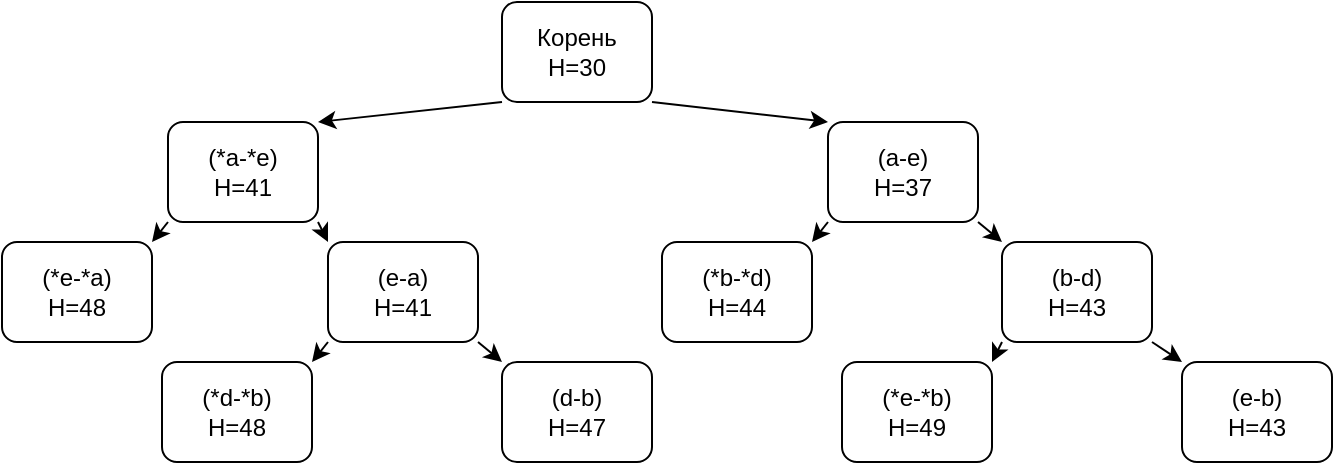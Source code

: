 <mxfile version="16.2.4" type="device"><diagram id="1pra_gAK3nZOo93E30vp" name="Page-1"><mxGraphModel dx="1422" dy="820" grid="1" gridSize="10" guides="1" tooltips="1" connect="1" arrows="1" fold="1" page="1" pageScale="1" pageWidth="850" pageHeight="1100" math="0" shadow="0"><root><mxCell id="0"/><mxCell id="1" parent="0"/><mxCell id="skh9i8Zh56Aycc3EIlD--4" value="" style="group" vertex="1" connectable="0" parent="1"><mxGeometry x="343" y="70" width="75" height="50" as="geometry"/></mxCell><mxCell id="skh9i8Zh56Aycc3EIlD--5" value="" style="rounded=1;whiteSpace=wrap;html=1;" vertex="1" parent="skh9i8Zh56Aycc3EIlD--4"><mxGeometry width="75" height="50" as="geometry"/></mxCell><mxCell id="skh9i8Zh56Aycc3EIlD--6" value="&lt;div&gt;Корень&lt;/div&gt;&lt;div&gt;H=30&lt;br&gt;&lt;/div&gt;" style="text;html=1;strokeColor=none;fillColor=none;align=center;verticalAlign=middle;whiteSpace=wrap;rounded=0;" vertex="1" parent="skh9i8Zh56Aycc3EIlD--4"><mxGeometry x="14.375" y="4.167" width="46.875" height="41.667" as="geometry"/></mxCell><mxCell id="skh9i8Zh56Aycc3EIlD--7" value="" style="group" vertex="1" connectable="0" parent="1"><mxGeometry x="506" y="130" width="75" height="50" as="geometry"/></mxCell><mxCell id="skh9i8Zh56Aycc3EIlD--8" value="" style="rounded=1;whiteSpace=wrap;html=1;" vertex="1" parent="skh9i8Zh56Aycc3EIlD--7"><mxGeometry width="75" height="50" as="geometry"/></mxCell><mxCell id="skh9i8Zh56Aycc3EIlD--9" value="&lt;div&gt;(a-e)&lt;/div&gt;&lt;div&gt;H=37&lt;br&gt;&lt;/div&gt;" style="text;html=1;strokeColor=none;fillColor=none;align=center;verticalAlign=middle;whiteSpace=wrap;rounded=0;" vertex="1" parent="skh9i8Zh56Aycc3EIlD--7"><mxGeometry x="14.375" y="4.167" width="46.875" height="41.667" as="geometry"/></mxCell><mxCell id="skh9i8Zh56Aycc3EIlD--10" value="" style="group" vertex="1" connectable="0" parent="1"><mxGeometry x="176" y="130" width="75" height="50" as="geometry"/></mxCell><mxCell id="skh9i8Zh56Aycc3EIlD--11" value="" style="rounded=1;whiteSpace=wrap;html=1;" vertex="1" parent="skh9i8Zh56Aycc3EIlD--10"><mxGeometry width="75" height="50" as="geometry"/></mxCell><mxCell id="skh9i8Zh56Aycc3EIlD--12" value="&lt;div&gt;(*a-*e)&lt;/div&gt;&lt;div&gt;H=41&lt;br&gt;&lt;/div&gt;" style="text;html=1;strokeColor=none;fillColor=none;align=center;verticalAlign=middle;whiteSpace=wrap;rounded=0;" vertex="1" parent="skh9i8Zh56Aycc3EIlD--10"><mxGeometry x="14.375" y="4.167" width="46.875" height="41.667" as="geometry"/></mxCell><mxCell id="skh9i8Zh56Aycc3EIlD--15" style="edgeStyle=none;rounded=0;orthogonalLoop=1;jettySize=auto;html=1;exitX=0;exitY=1;exitDx=0;exitDy=0;entryX=1;entryY=0;entryDx=0;entryDy=0;" edge="1" parent="1" source="skh9i8Zh56Aycc3EIlD--5" target="skh9i8Zh56Aycc3EIlD--11"><mxGeometry relative="1" as="geometry"/></mxCell><mxCell id="skh9i8Zh56Aycc3EIlD--16" style="edgeStyle=none;rounded=0;orthogonalLoop=1;jettySize=auto;html=1;exitX=1;exitY=1;exitDx=0;exitDy=0;entryX=0;entryY=0;entryDx=0;entryDy=0;" edge="1" parent="1" source="skh9i8Zh56Aycc3EIlD--5" target="skh9i8Zh56Aycc3EIlD--8"><mxGeometry relative="1" as="geometry"/></mxCell><mxCell id="skh9i8Zh56Aycc3EIlD--17" value="" style="group" vertex="1" connectable="0" parent="1"><mxGeometry x="593" y="190" width="75" height="50" as="geometry"/></mxCell><mxCell id="skh9i8Zh56Aycc3EIlD--18" value="" style="rounded=1;whiteSpace=wrap;html=1;" vertex="1" parent="skh9i8Zh56Aycc3EIlD--17"><mxGeometry width="75" height="50" as="geometry"/></mxCell><mxCell id="skh9i8Zh56Aycc3EIlD--19" value="&lt;div&gt;(b-d)&lt;/div&gt;&lt;div&gt;H=43&lt;br&gt;&lt;/div&gt;" style="text;html=1;strokeColor=none;fillColor=none;align=center;verticalAlign=middle;whiteSpace=wrap;rounded=0;" vertex="1" parent="skh9i8Zh56Aycc3EIlD--17"><mxGeometry x="14.375" y="4.167" width="46.875" height="41.667" as="geometry"/></mxCell><mxCell id="skh9i8Zh56Aycc3EIlD--20" value="" style="group" vertex="1" connectable="0" parent="1"><mxGeometry x="423" y="190" width="75" height="50" as="geometry"/></mxCell><mxCell id="skh9i8Zh56Aycc3EIlD--21" value="" style="rounded=1;whiteSpace=wrap;html=1;" vertex="1" parent="skh9i8Zh56Aycc3EIlD--20"><mxGeometry width="75" height="50" as="geometry"/></mxCell><mxCell id="skh9i8Zh56Aycc3EIlD--22" value="&lt;div&gt;(*b-*d)&lt;/div&gt;&lt;div&gt;H=44&lt;br&gt;&lt;/div&gt;" style="text;html=1;strokeColor=none;fillColor=none;align=center;verticalAlign=middle;whiteSpace=wrap;rounded=0;" vertex="1" parent="skh9i8Zh56Aycc3EIlD--20"><mxGeometry x="14.375" y="4.167" width="46.875" height="41.667" as="geometry"/></mxCell><mxCell id="skh9i8Zh56Aycc3EIlD--23" style="edgeStyle=none;rounded=0;orthogonalLoop=1;jettySize=auto;html=1;exitX=0;exitY=1;exitDx=0;exitDy=0;entryX=1;entryY=0;entryDx=0;entryDy=0;" edge="1" parent="1" source="skh9i8Zh56Aycc3EIlD--8" target="skh9i8Zh56Aycc3EIlD--21"><mxGeometry relative="1" as="geometry"/></mxCell><mxCell id="skh9i8Zh56Aycc3EIlD--24" style="edgeStyle=none;rounded=0;orthogonalLoop=1;jettySize=auto;html=1;exitX=1;exitY=1;exitDx=0;exitDy=0;entryX=0;entryY=0;entryDx=0;entryDy=0;" edge="1" parent="1" source="skh9i8Zh56Aycc3EIlD--8" target="skh9i8Zh56Aycc3EIlD--18"><mxGeometry relative="1" as="geometry"/></mxCell><mxCell id="skh9i8Zh56Aycc3EIlD--25" value="" style="group" vertex="1" connectable="0" parent="1"><mxGeometry x="256" y="190" width="75" height="50" as="geometry"/></mxCell><mxCell id="skh9i8Zh56Aycc3EIlD--26" value="" style="rounded=1;whiteSpace=wrap;html=1;" vertex="1" parent="skh9i8Zh56Aycc3EIlD--25"><mxGeometry width="75" height="50" as="geometry"/></mxCell><mxCell id="skh9i8Zh56Aycc3EIlD--27" value="&lt;div&gt;(e-a)&lt;/div&gt;&lt;div&gt;H=41&lt;br&gt;&lt;/div&gt;" style="text;html=1;strokeColor=none;fillColor=none;align=center;verticalAlign=middle;whiteSpace=wrap;rounded=0;" vertex="1" parent="skh9i8Zh56Aycc3EIlD--25"><mxGeometry x="14.375" y="4.167" width="46.875" height="41.667" as="geometry"/></mxCell><mxCell id="skh9i8Zh56Aycc3EIlD--28" value="" style="group" vertex="1" connectable="0" parent="1"><mxGeometry x="93" y="190" width="75" height="50" as="geometry"/></mxCell><mxCell id="skh9i8Zh56Aycc3EIlD--29" value="" style="rounded=1;whiteSpace=wrap;html=1;" vertex="1" parent="skh9i8Zh56Aycc3EIlD--28"><mxGeometry width="75" height="50" as="geometry"/></mxCell><mxCell id="skh9i8Zh56Aycc3EIlD--30" value="&lt;div&gt;(*e-*a)&lt;/div&gt;&lt;div&gt;H=48&lt;br&gt;&lt;/div&gt;" style="text;html=1;strokeColor=none;fillColor=none;align=center;verticalAlign=middle;whiteSpace=wrap;rounded=0;" vertex="1" parent="skh9i8Zh56Aycc3EIlD--28"><mxGeometry x="14.375" y="4.167" width="46.875" height="41.667" as="geometry"/></mxCell><mxCell id="skh9i8Zh56Aycc3EIlD--32" style="edgeStyle=none;rounded=0;orthogonalLoop=1;jettySize=auto;html=1;exitX=1;exitY=1;exitDx=0;exitDy=0;entryX=0;entryY=0;entryDx=0;entryDy=0;" edge="1" parent="1" source="skh9i8Zh56Aycc3EIlD--11" target="skh9i8Zh56Aycc3EIlD--26"><mxGeometry relative="1" as="geometry"/></mxCell><mxCell id="skh9i8Zh56Aycc3EIlD--33" style="edgeStyle=none;rounded=0;orthogonalLoop=1;jettySize=auto;html=1;exitX=0;exitY=1;exitDx=0;exitDy=0;entryX=1;entryY=0;entryDx=0;entryDy=0;" edge="1" parent="1" source="skh9i8Zh56Aycc3EIlD--11" target="skh9i8Zh56Aycc3EIlD--29"><mxGeometry relative="1" as="geometry"/></mxCell><mxCell id="skh9i8Zh56Aycc3EIlD--34" value="" style="group" vertex="1" connectable="0" parent="1"><mxGeometry x="343" y="250" width="75" height="50" as="geometry"/></mxCell><mxCell id="skh9i8Zh56Aycc3EIlD--35" value="" style="rounded=1;whiteSpace=wrap;html=1;" vertex="1" parent="skh9i8Zh56Aycc3EIlD--34"><mxGeometry width="75" height="50" as="geometry"/></mxCell><mxCell id="skh9i8Zh56Aycc3EIlD--36" value="&lt;div&gt;(d-b)&lt;/div&gt;&lt;div&gt;H=47&lt;br&gt;&lt;/div&gt;" style="text;html=1;strokeColor=none;fillColor=none;align=center;verticalAlign=middle;whiteSpace=wrap;rounded=0;" vertex="1" parent="skh9i8Zh56Aycc3EIlD--34"><mxGeometry x="14.375" y="4.167" width="46.875" height="41.667" as="geometry"/></mxCell><mxCell id="skh9i8Zh56Aycc3EIlD--37" value="" style="group" vertex="1" connectable="0" parent="1"><mxGeometry x="173" y="250" width="75" height="50" as="geometry"/></mxCell><mxCell id="skh9i8Zh56Aycc3EIlD--38" value="" style="rounded=1;whiteSpace=wrap;html=1;" vertex="1" parent="skh9i8Zh56Aycc3EIlD--37"><mxGeometry width="75" height="50" as="geometry"/></mxCell><mxCell id="skh9i8Zh56Aycc3EIlD--39" value="&lt;div&gt;(*d-*b)&lt;/div&gt;&lt;div&gt;H=48&lt;br&gt;&lt;/div&gt;" style="text;html=1;strokeColor=none;fillColor=none;align=center;verticalAlign=middle;whiteSpace=wrap;rounded=0;" vertex="1" parent="skh9i8Zh56Aycc3EIlD--37"><mxGeometry x="14.375" y="4.167" width="46.875" height="41.667" as="geometry"/></mxCell><mxCell id="skh9i8Zh56Aycc3EIlD--40" style="edgeStyle=none;rounded=0;orthogonalLoop=1;jettySize=auto;html=1;exitX=0;exitY=1;exitDx=0;exitDy=0;entryX=1;entryY=0;entryDx=0;entryDy=0;" edge="1" parent="1" source="skh9i8Zh56Aycc3EIlD--26" target="skh9i8Zh56Aycc3EIlD--38"><mxGeometry relative="1" as="geometry"/></mxCell><mxCell id="skh9i8Zh56Aycc3EIlD--41" style="edgeStyle=none;rounded=0;orthogonalLoop=1;jettySize=auto;html=1;exitX=1;exitY=1;exitDx=0;exitDy=0;entryX=0;entryY=0;entryDx=0;entryDy=0;" edge="1" parent="1" source="skh9i8Zh56Aycc3EIlD--26" target="skh9i8Zh56Aycc3EIlD--35"><mxGeometry relative="1" as="geometry"/></mxCell><mxCell id="skh9i8Zh56Aycc3EIlD--42" value="" style="group" vertex="1" connectable="0" parent="1"><mxGeometry x="683" y="250" width="75" height="50" as="geometry"/></mxCell><mxCell id="skh9i8Zh56Aycc3EIlD--43" value="" style="rounded=1;whiteSpace=wrap;html=1;" vertex="1" parent="skh9i8Zh56Aycc3EIlD--42"><mxGeometry width="75" height="50" as="geometry"/></mxCell><mxCell id="skh9i8Zh56Aycc3EIlD--44" value="&lt;div&gt;(e-b)&lt;/div&gt;&lt;div&gt;H=43&lt;br&gt;&lt;/div&gt;" style="text;html=1;strokeColor=none;fillColor=none;align=center;verticalAlign=middle;whiteSpace=wrap;rounded=0;" vertex="1" parent="skh9i8Zh56Aycc3EIlD--42"><mxGeometry x="14.375" y="4.167" width="46.875" height="41.667" as="geometry"/></mxCell><mxCell id="skh9i8Zh56Aycc3EIlD--45" value="" style="group" vertex="1" connectable="0" parent="1"><mxGeometry x="513" y="250" width="75" height="50" as="geometry"/></mxCell><mxCell id="skh9i8Zh56Aycc3EIlD--46" value="" style="rounded=1;whiteSpace=wrap;html=1;" vertex="1" parent="skh9i8Zh56Aycc3EIlD--45"><mxGeometry width="75" height="50" as="geometry"/></mxCell><mxCell id="skh9i8Zh56Aycc3EIlD--47" value="&lt;div&gt;(*e-*b)&lt;/div&gt;&lt;div&gt;H=49&lt;br&gt;&lt;/div&gt;" style="text;html=1;strokeColor=none;fillColor=none;align=center;verticalAlign=middle;whiteSpace=wrap;rounded=0;" vertex="1" parent="skh9i8Zh56Aycc3EIlD--45"><mxGeometry x="14.375" y="4.167" width="46.875" height="41.667" as="geometry"/></mxCell><mxCell id="skh9i8Zh56Aycc3EIlD--48" style="edgeStyle=none;rounded=0;orthogonalLoop=1;jettySize=auto;html=1;exitX=0;exitY=1;exitDx=0;exitDy=0;entryX=1;entryY=0;entryDx=0;entryDy=0;" edge="1" parent="1" source="skh9i8Zh56Aycc3EIlD--18" target="skh9i8Zh56Aycc3EIlD--46"><mxGeometry relative="1" as="geometry"/></mxCell><mxCell id="skh9i8Zh56Aycc3EIlD--49" style="edgeStyle=none;rounded=0;orthogonalLoop=1;jettySize=auto;html=1;exitX=1;exitY=1;exitDx=0;exitDy=0;entryX=0;entryY=0;entryDx=0;entryDy=0;" edge="1" parent="1" source="skh9i8Zh56Aycc3EIlD--18" target="skh9i8Zh56Aycc3EIlD--43"><mxGeometry relative="1" as="geometry"/></mxCell></root></mxGraphModel></diagram></mxfile>